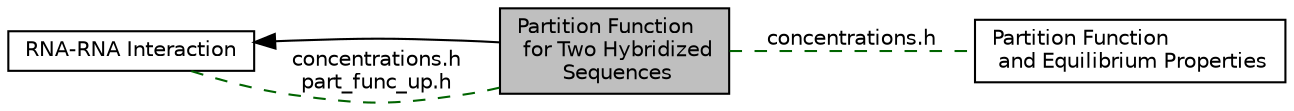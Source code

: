 digraph "Partition Function for Two Hybridized Sequences"
{
  bgcolor="transparent";
  edge [fontname="Helvetica",fontsize="10",labelfontname="Helvetica",labelfontsize="10"];
  node [fontname="Helvetica",fontsize="10",shape=box];
  rankdir=LR;
  Node2 [label="RNA-RNA Interaction",height=0.2,width=0.4,color="black",URL="$group__cofold.html",tooltip=" "];
  Node1 [label="Partition Function\l for Two Hybridized\l Sequences",height=0.2,width=0.4,color="black", fillcolor="grey75", style="filled", fontcolor="black",tooltip="Partition Function Cofolding."];
  Node3 [label="Partition Function\l and Equilibrium Properties",height=0.2,width=0.4,color="black",URL="$group__pf__fold.html",tooltip="Compute the partition function to assess various equilibrium properties."];
  Node2->Node1 [shape=plaintext, dir="back", style="solid"];
  Node1->Node3 [shape=plaintext, label="concentrations.h", color="darkgreen", dir="none", style="dashed"];
  Node1->Node2 [shape=plaintext, label="concentrations.h\npart_func_up.h", color="darkgreen", dir="none", style="dashed"];
}
